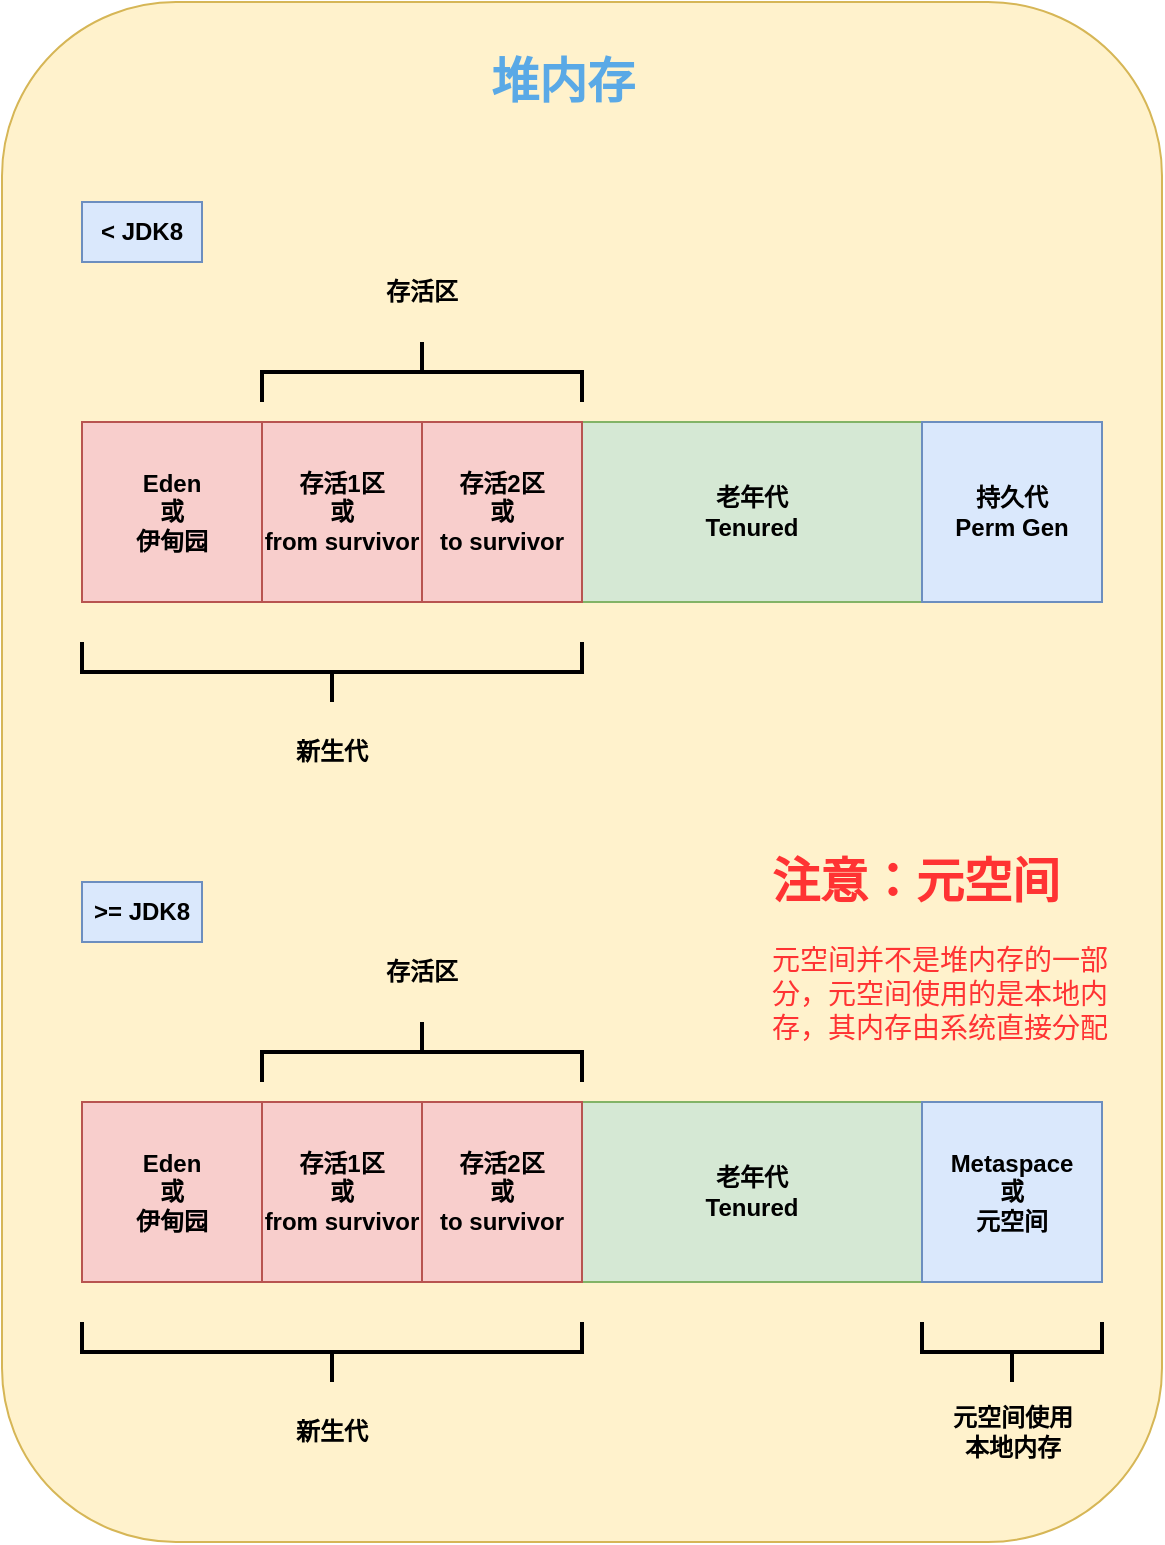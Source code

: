 <mxfile version="20.8.16" type="device"><diagram name="第 1 页" id="eOiTh5ZYm2SmF-m0OirU"><mxGraphModel dx="1026" dy="743" grid="1" gridSize="10" guides="1" tooltips="1" connect="1" arrows="1" fold="1" page="1" pageScale="1" pageWidth="827" pageHeight="1169" math="0" shadow="0"><root><mxCell id="0"/><mxCell id="1" parent="0"/><mxCell id="uxUOsfU1_Spka0702ipl-27" value="" style="rounded=1;whiteSpace=wrap;html=1;fillColor=#fff2cc;strokeColor=#d6b656;" vertex="1" parent="1"><mxGeometry x="160" y="50" width="580" height="770" as="geometry"/></mxCell><mxCell id="8OPlklOP2IKWGAO5x2sz-14" value="堆内存" style="text;strokeColor=none;fillColor=none;html=1;fontSize=24;fontStyle=1;verticalAlign=middle;align=center;labelBackgroundColor=none;fontColor=#5AA9E6;" parent="1" vertex="1"><mxGeometry x="390" y="70" width="100" height="40" as="geometry"/></mxCell><mxCell id="uxUOsfU1_Spka0702ipl-1" value="老年代&lt;br&gt;Tenured" style="rounded=0;whiteSpace=wrap;html=1;fillColor=#d5e8d4;strokeColor=#82b366;fontStyle=1" vertex="1" parent="1"><mxGeometry x="450" y="260" width="170" height="90" as="geometry"/></mxCell><mxCell id="uxUOsfU1_Spka0702ipl-3" value="Eden&lt;br&gt;或&lt;br&gt;伊甸园" style="rounded=0;whiteSpace=wrap;html=1;fillColor=#f8cecc;strokeColor=#b85450;fontStyle=1" vertex="1" parent="1"><mxGeometry x="200" y="260" width="90" height="90" as="geometry"/></mxCell><mxCell id="uxUOsfU1_Spka0702ipl-5" value="&lt;b&gt;&amp;lt; JDK8&lt;/b&gt;" style="text;html=1;strokeColor=#6c8ebf;fillColor=#dae8fc;align=center;verticalAlign=middle;whiteSpace=wrap;rounded=0;" vertex="1" parent="1"><mxGeometry x="200" y="150" width="60" height="30" as="geometry"/></mxCell><mxCell id="uxUOsfU1_Spka0702ipl-6" value="存活1区&lt;br&gt;或&lt;br&gt;from survivor" style="rounded=0;whiteSpace=wrap;html=1;fillColor=#f8cecc;strokeColor=#b85450;fontStyle=1" vertex="1" parent="1"><mxGeometry x="290" y="260" width="80" height="90" as="geometry"/></mxCell><mxCell id="uxUOsfU1_Spka0702ipl-8" value="存活2区&lt;br style=&quot;border-color: var(--border-color);&quot;&gt;或&lt;br style=&quot;border-color: var(--border-color);&quot;&gt;to survivor" style="rounded=0;whiteSpace=wrap;html=1;fillColor=#f8cecc;strokeColor=#b85450;fontStyle=1" vertex="1" parent="1"><mxGeometry x="370" y="260" width="80" height="90" as="geometry"/></mxCell><mxCell id="uxUOsfU1_Spka0702ipl-9" value="持久代&lt;br&gt;Perm Gen" style="rounded=0;whiteSpace=wrap;html=1;fillColor=#dae8fc;strokeColor=#6c8ebf;fontStyle=1" vertex="1" parent="1"><mxGeometry x="620" y="260" width="90" height="90" as="geometry"/></mxCell><mxCell id="uxUOsfU1_Spka0702ipl-10" value="" style="strokeWidth=2;html=1;shape=mxgraph.flowchart.annotation_2;align=left;labelPosition=right;pointerEvents=1;direction=north;fontStyle=1" vertex="1" parent="1"><mxGeometry x="200" y="370" width="250" height="30" as="geometry"/></mxCell><mxCell id="uxUOsfU1_Spka0702ipl-11" value="新生代" style="text;html=1;strokeColor=none;fillColor=none;align=center;verticalAlign=middle;whiteSpace=wrap;rounded=0;fontStyle=1" vertex="1" parent="1"><mxGeometry x="295" y="410" width="60" height="30" as="geometry"/></mxCell><mxCell id="uxUOsfU1_Spka0702ipl-13" value="" style="strokeWidth=2;html=1;shape=mxgraph.flowchart.annotation_2;align=left;labelPosition=right;pointerEvents=1;direction=south;fontStyle=1" vertex="1" parent="1"><mxGeometry x="290" y="220" width="160" height="30" as="geometry"/></mxCell><mxCell id="uxUOsfU1_Spka0702ipl-14" value="存活区" style="text;html=1;strokeColor=none;fillColor=none;align=center;verticalAlign=middle;whiteSpace=wrap;rounded=0;fontStyle=1" vertex="1" parent="1"><mxGeometry x="340" y="180" width="60" height="30" as="geometry"/></mxCell><mxCell id="uxUOsfU1_Spka0702ipl-15" value="老年代&lt;br&gt;Tenured" style="rounded=0;whiteSpace=wrap;html=1;fillColor=#d5e8d4;strokeColor=#82b366;fontStyle=1" vertex="1" parent="1"><mxGeometry x="450" y="600" width="170" height="90" as="geometry"/></mxCell><mxCell id="uxUOsfU1_Spka0702ipl-16" value="Eden&lt;br&gt;或&lt;br&gt;伊甸园" style="rounded=0;whiteSpace=wrap;html=1;fillColor=#f8cecc;strokeColor=#b85450;fontStyle=1" vertex="1" parent="1"><mxGeometry x="200" y="600" width="90" height="90" as="geometry"/></mxCell><mxCell id="uxUOsfU1_Spka0702ipl-17" value="&lt;b&gt;&amp;gt;= JDK8&lt;/b&gt;" style="text;html=1;strokeColor=#6c8ebf;fillColor=#dae8fc;align=center;verticalAlign=middle;whiteSpace=wrap;rounded=0;" vertex="1" parent="1"><mxGeometry x="200" y="490" width="60" height="30" as="geometry"/></mxCell><mxCell id="uxUOsfU1_Spka0702ipl-18" value="存活1区&lt;br&gt;或&lt;br&gt;from survivor" style="rounded=0;whiteSpace=wrap;html=1;fillColor=#f8cecc;strokeColor=#b85450;fontStyle=1" vertex="1" parent="1"><mxGeometry x="290" y="600" width="80" height="90" as="geometry"/></mxCell><mxCell id="uxUOsfU1_Spka0702ipl-19" value="存活2区&lt;br style=&quot;border-color: var(--border-color);&quot;&gt;或&lt;br style=&quot;border-color: var(--border-color);&quot;&gt;to survivor" style="rounded=0;whiteSpace=wrap;html=1;fillColor=#f8cecc;strokeColor=#b85450;fontStyle=1" vertex="1" parent="1"><mxGeometry x="370" y="600" width="80" height="90" as="geometry"/></mxCell><mxCell id="uxUOsfU1_Spka0702ipl-20" value="Metaspace&lt;br&gt;或&lt;br&gt;元空间" style="rounded=0;whiteSpace=wrap;html=1;fillColor=#dae8fc;strokeColor=#6c8ebf;fontStyle=1" vertex="1" parent="1"><mxGeometry x="620" y="600" width="90" height="90" as="geometry"/></mxCell><mxCell id="uxUOsfU1_Spka0702ipl-21" value="" style="strokeWidth=2;html=1;shape=mxgraph.flowchart.annotation_2;align=left;labelPosition=right;pointerEvents=1;direction=north;fontStyle=1" vertex="1" parent="1"><mxGeometry x="200" y="710" width="250" height="30" as="geometry"/></mxCell><mxCell id="uxUOsfU1_Spka0702ipl-22" value="新生代" style="text;html=1;strokeColor=none;fillColor=none;align=center;verticalAlign=middle;whiteSpace=wrap;rounded=0;fontStyle=1" vertex="1" parent="1"><mxGeometry x="295" y="750" width="60" height="30" as="geometry"/></mxCell><mxCell id="uxUOsfU1_Spka0702ipl-23" value="" style="strokeWidth=2;html=1;shape=mxgraph.flowchart.annotation_2;align=left;labelPosition=right;pointerEvents=1;direction=south;fontStyle=1" vertex="1" parent="1"><mxGeometry x="290" y="560" width="160" height="30" as="geometry"/></mxCell><mxCell id="uxUOsfU1_Spka0702ipl-24" value="存活区" style="text;html=1;strokeColor=none;fillColor=none;align=center;verticalAlign=middle;whiteSpace=wrap;rounded=0;fontStyle=1" vertex="1" parent="1"><mxGeometry x="340" y="520" width="60" height="30" as="geometry"/></mxCell><mxCell id="uxUOsfU1_Spka0702ipl-25" value="" style="strokeWidth=2;html=1;shape=mxgraph.flowchart.annotation_2;align=left;labelPosition=right;pointerEvents=1;direction=north;fontStyle=1" vertex="1" parent="1"><mxGeometry x="620" y="710" width="90" height="30" as="geometry"/></mxCell><mxCell id="uxUOsfU1_Spka0702ipl-26" value="元空间使用本地内存" style="text;html=1;strokeColor=none;fillColor=none;align=center;verticalAlign=middle;whiteSpace=wrap;rounded=0;fontStyle=1" vertex="1" parent="1"><mxGeometry x="632.5" y="750" width="65" height="30" as="geometry"/></mxCell><mxCell id="uxUOsfU1_Spka0702ipl-28" value="&lt;h1&gt;注意：元空间&lt;/h1&gt;&lt;p&gt;&lt;font style=&quot;font-size: 14px;&quot;&gt;元空间并不是堆内存的一部分，元空间使用的是本地内存，其内存由系统直接分配&lt;/font&gt;&lt;/p&gt;" style="text;html=1;strokeColor=none;fillColor=none;spacing=5;spacingTop=-20;whiteSpace=wrap;overflow=hidden;rounded=0;fontColor=#FF3333;" vertex="1" parent="1"><mxGeometry x="540" y="470" width="190" height="100" as="geometry"/></mxCell></root></mxGraphModel></diagram></mxfile>